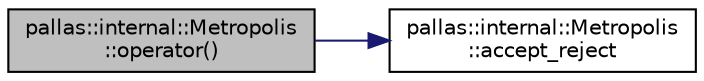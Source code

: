 digraph "pallas::internal::Metropolis::operator()"
{
  edge [fontname="Helvetica",fontsize="10",labelfontname="Helvetica",labelfontsize="10"];
  node [fontname="Helvetica",fontsize="10",shape=record];
  rankdir="LR";
  Node1 [label="pallas::internal::Metropolis\l::operator()",height=0.2,width=0.4,color="black", fillcolor="grey75", style="filled", fontcolor="black"];
  Node1 -> Node2 [color="midnightblue",fontsize="10",style="solid",fontname="Helvetica"];
  Node2 [label="pallas::internal::Metropolis\l::accept_reject",height=0.2,width=0.4,color="black", fillcolor="white", style="filled",URL="$classpallas_1_1internal_1_1_metropolis.html#ad41e21cba9566f869a51b3e4d088fc41",tooltip="Returns a bool whether to accept the candidate solution. "];
}
